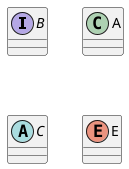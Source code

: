 {
  "sha1": "dhc7zaywq9yw210yhfhr99z5vau6up4",
  "insertion": {
    "when": "2024-06-01T09:03:02.995Z",
    "user": "plantuml@gmail.com"
  }
}
@startuml
interface B
class A
abstract class C
enum E
@enduml
